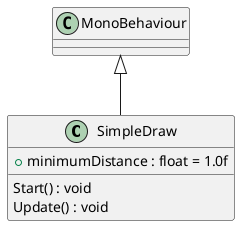 @startuml
class SimpleDraw {
    + minimumDistance : float = 1.0f
    Start() : void
    Update() : void
}
MonoBehaviour <|-- SimpleDraw
@enduml
